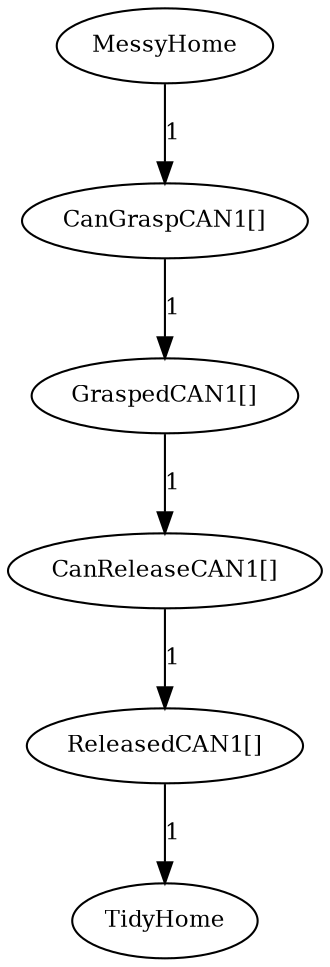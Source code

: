 digraph G {
0[label="MessyHome", fontsize="11"];
1[label="CanGraspCAN1[]", fontsize="11"];
2[label="GraspedCAN1[]", fontsize="11"];
3[label="CanReleaseCAN1[]", fontsize="11"];
4[label="ReleasedCAN1[]", fontsize="11"];
5[label="TidyHome", fontsize="11"];
0->1 [label="1", fontsize="11"];
1->2 [label="1", fontsize="11"];
2->3 [label="1", fontsize="11"];
3->4 [label="1", fontsize="11"];
4->5 [label="1", fontsize="11"];
}

